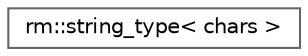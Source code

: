 digraph "Иерархия классов. Графический вид."
{
 // LATEX_PDF_SIZE
  bgcolor="transparent";
  edge [fontname=Helvetica,fontsize=10,labelfontname=Helvetica,labelfontsize=10];
  node [fontname=Helvetica,fontsize=10,shape=box,height=0.2,width=0.4];
  rankdir="LR";
  Node0 [id="Node000000",label="rm::string_type\< chars \>",height=0.2,width=0.4,color="grey40", fillcolor="white", style="filled",URL="$structrm_1_1string__type.html",tooltip=" "];
}
